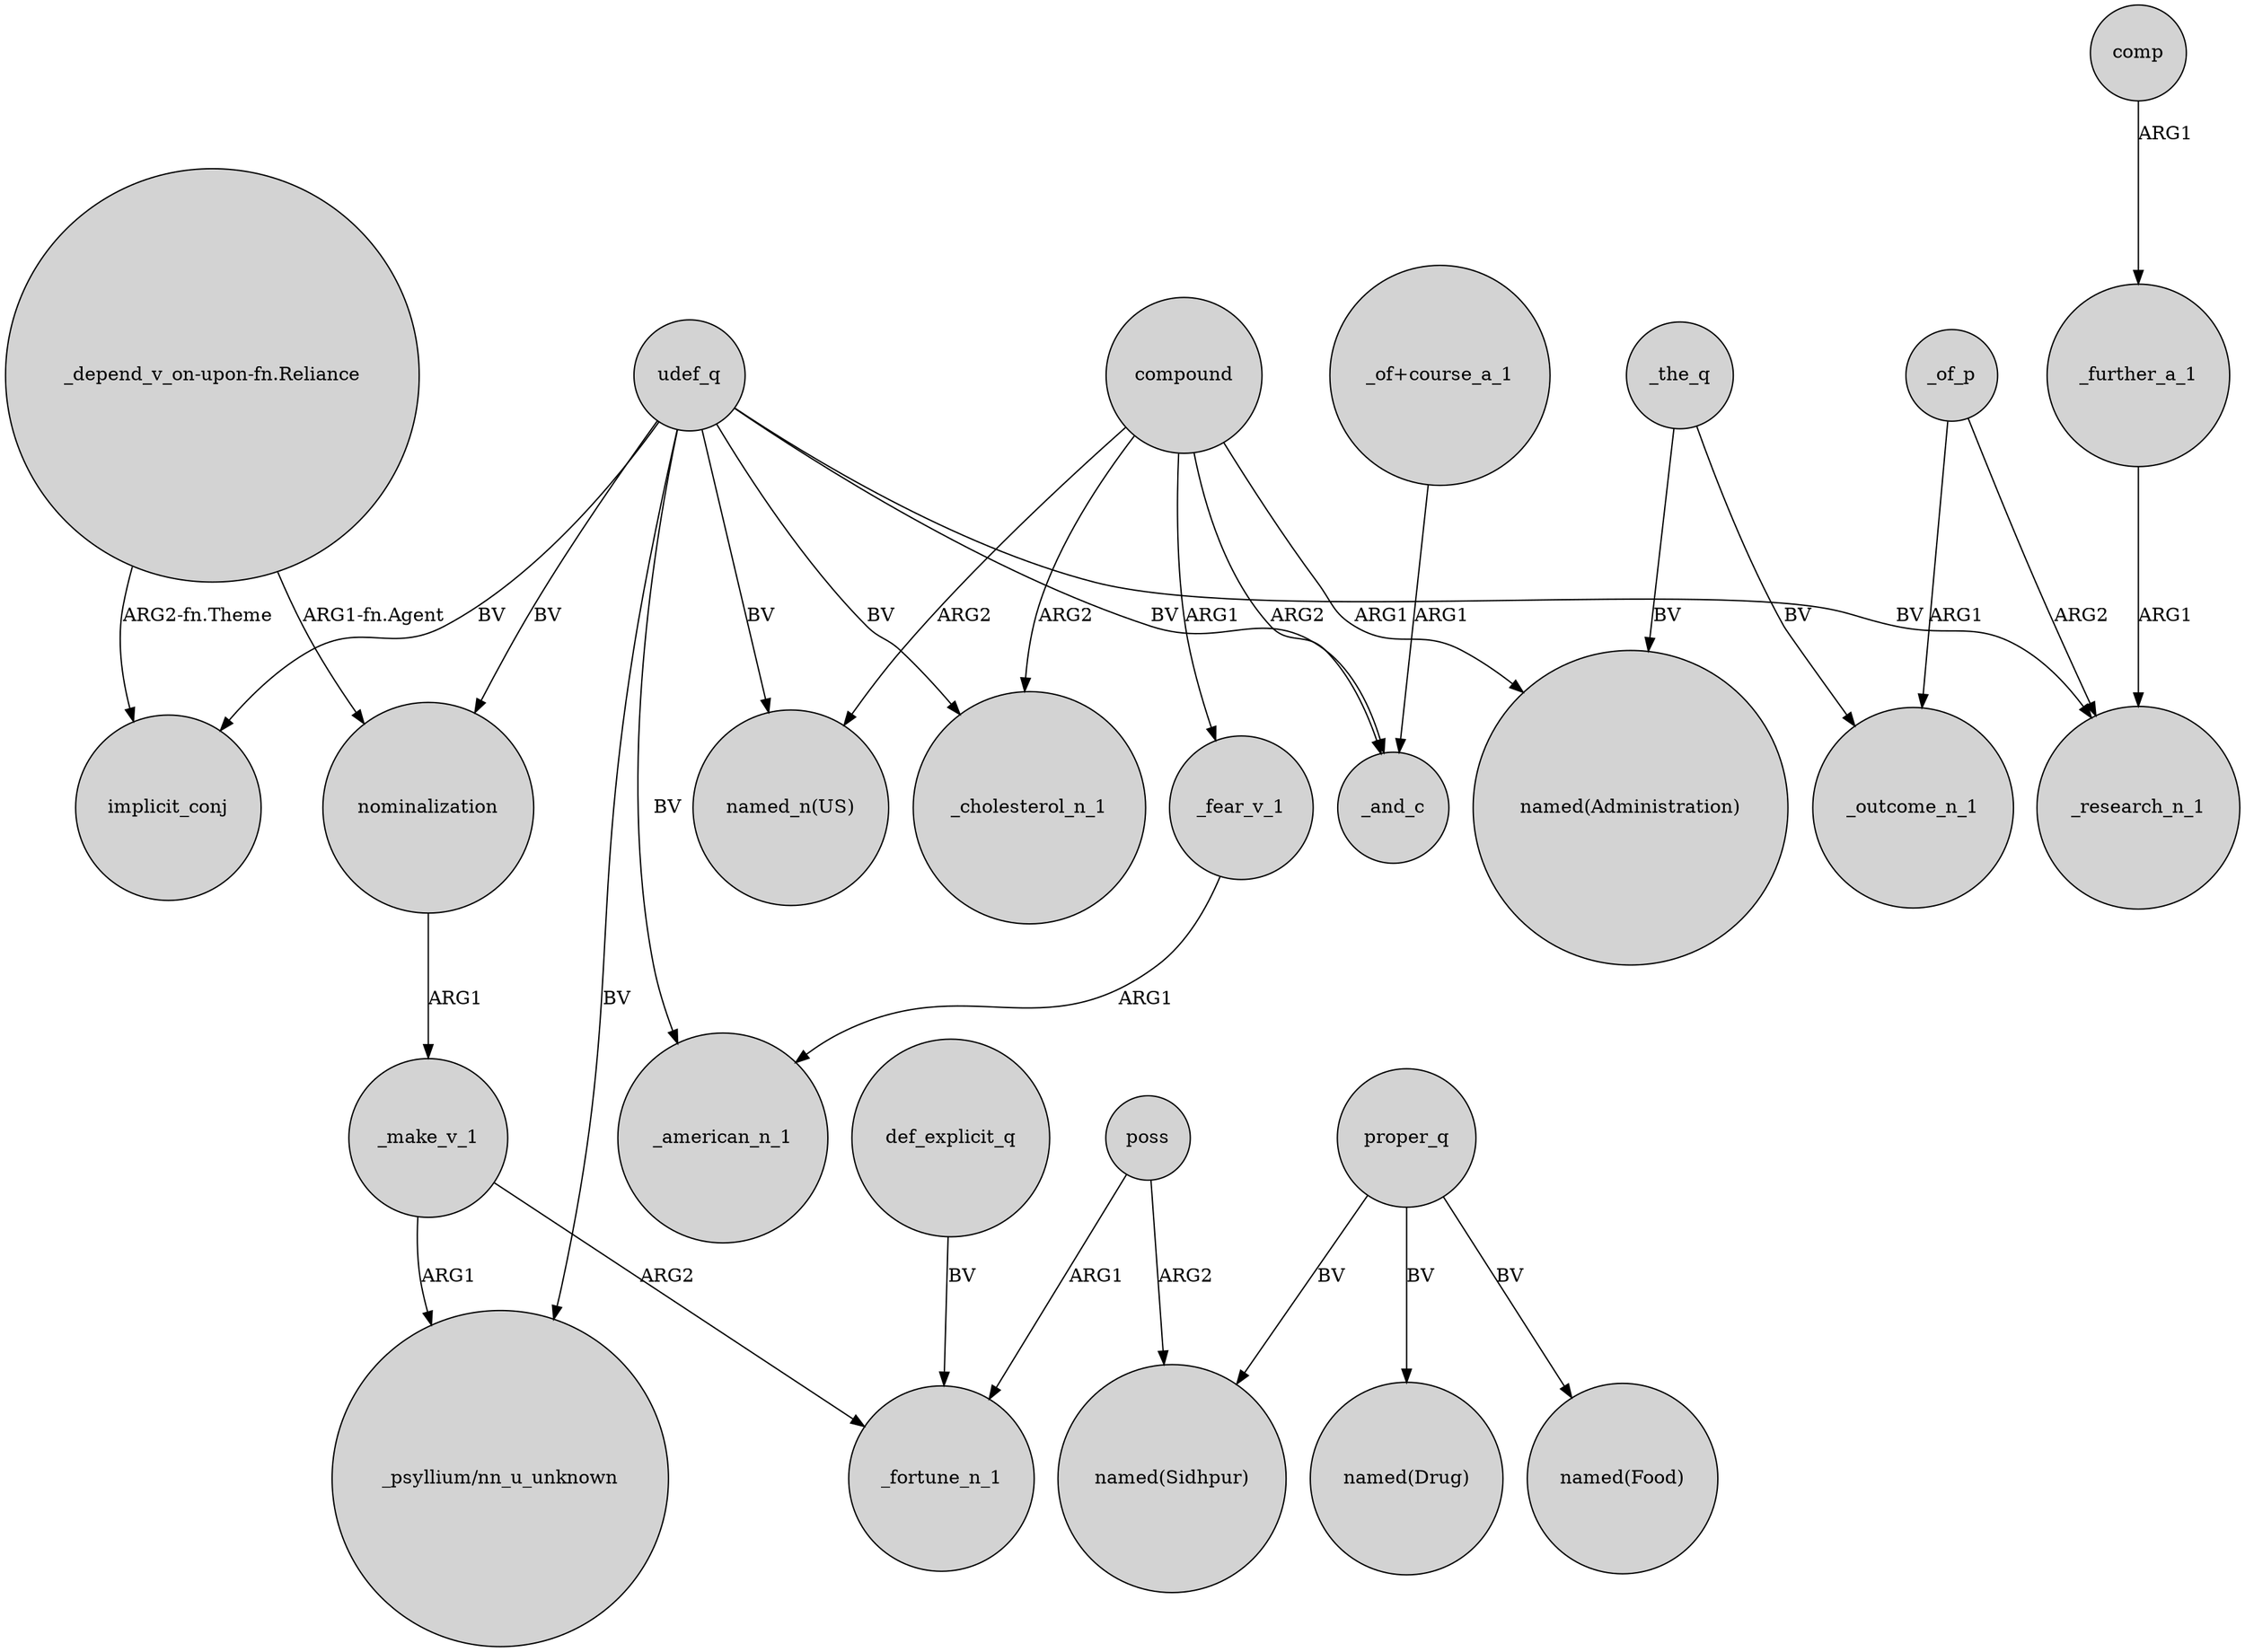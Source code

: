 digraph {
	node [shape=circle style=filled]
	udef_q -> "_psyllium/nn_u_unknown" [label=BV]
	udef_q -> "named_n(US)" [label=BV]
	proper_q -> "named(Drug)" [label=BV]
	poss -> _fortune_n_1 [label=ARG1]
	udef_q -> _cholesterol_n_1 [label=BV]
	_of_p -> _outcome_n_1 [label=ARG1]
	udef_q -> _research_n_1 [label=BV]
	def_explicit_q -> _fortune_n_1 [label=BV]
	proper_q -> "named(Sidhpur)" [label=BV]
	proper_q -> "named(Food)" [label=BV]
	nominalization -> _make_v_1 [label=ARG1]
	udef_q -> implicit_conj [label=BV]
	compound -> _fear_v_1 [label=ARG1]
	compound -> "named_n(US)" [label=ARG2]
	_make_v_1 -> "_psyllium/nn_u_unknown" [label=ARG1]
	"_depend_v_on-upon-fn.Reliance" -> implicit_conj [label="ARG2-fn.Theme"]
	compound -> "named(Administration)" [label=ARG1]
	_make_v_1 -> _fortune_n_1 [label=ARG2]
	compound -> _and_c [label=ARG2]
	comp -> _further_a_1 [label=ARG1]
	_the_q -> "named(Administration)" [label=BV]
	_of_p -> _research_n_1 [label=ARG2]
	udef_q -> _american_n_1 [label=BV]
	udef_q -> nominalization [label=BV]
	poss -> "named(Sidhpur)" [label=ARG2]
	_further_a_1 -> _research_n_1 [label=ARG1]
	"_of+course_a_1" -> _and_c [label=ARG1]
	compound -> _cholesterol_n_1 [label=ARG2]
	udef_q -> _and_c [label=BV]
	_fear_v_1 -> _american_n_1 [label=ARG1]
	_the_q -> _outcome_n_1 [label=BV]
	"_depend_v_on-upon-fn.Reliance" -> nominalization [label="ARG1-fn.Agent"]
}
